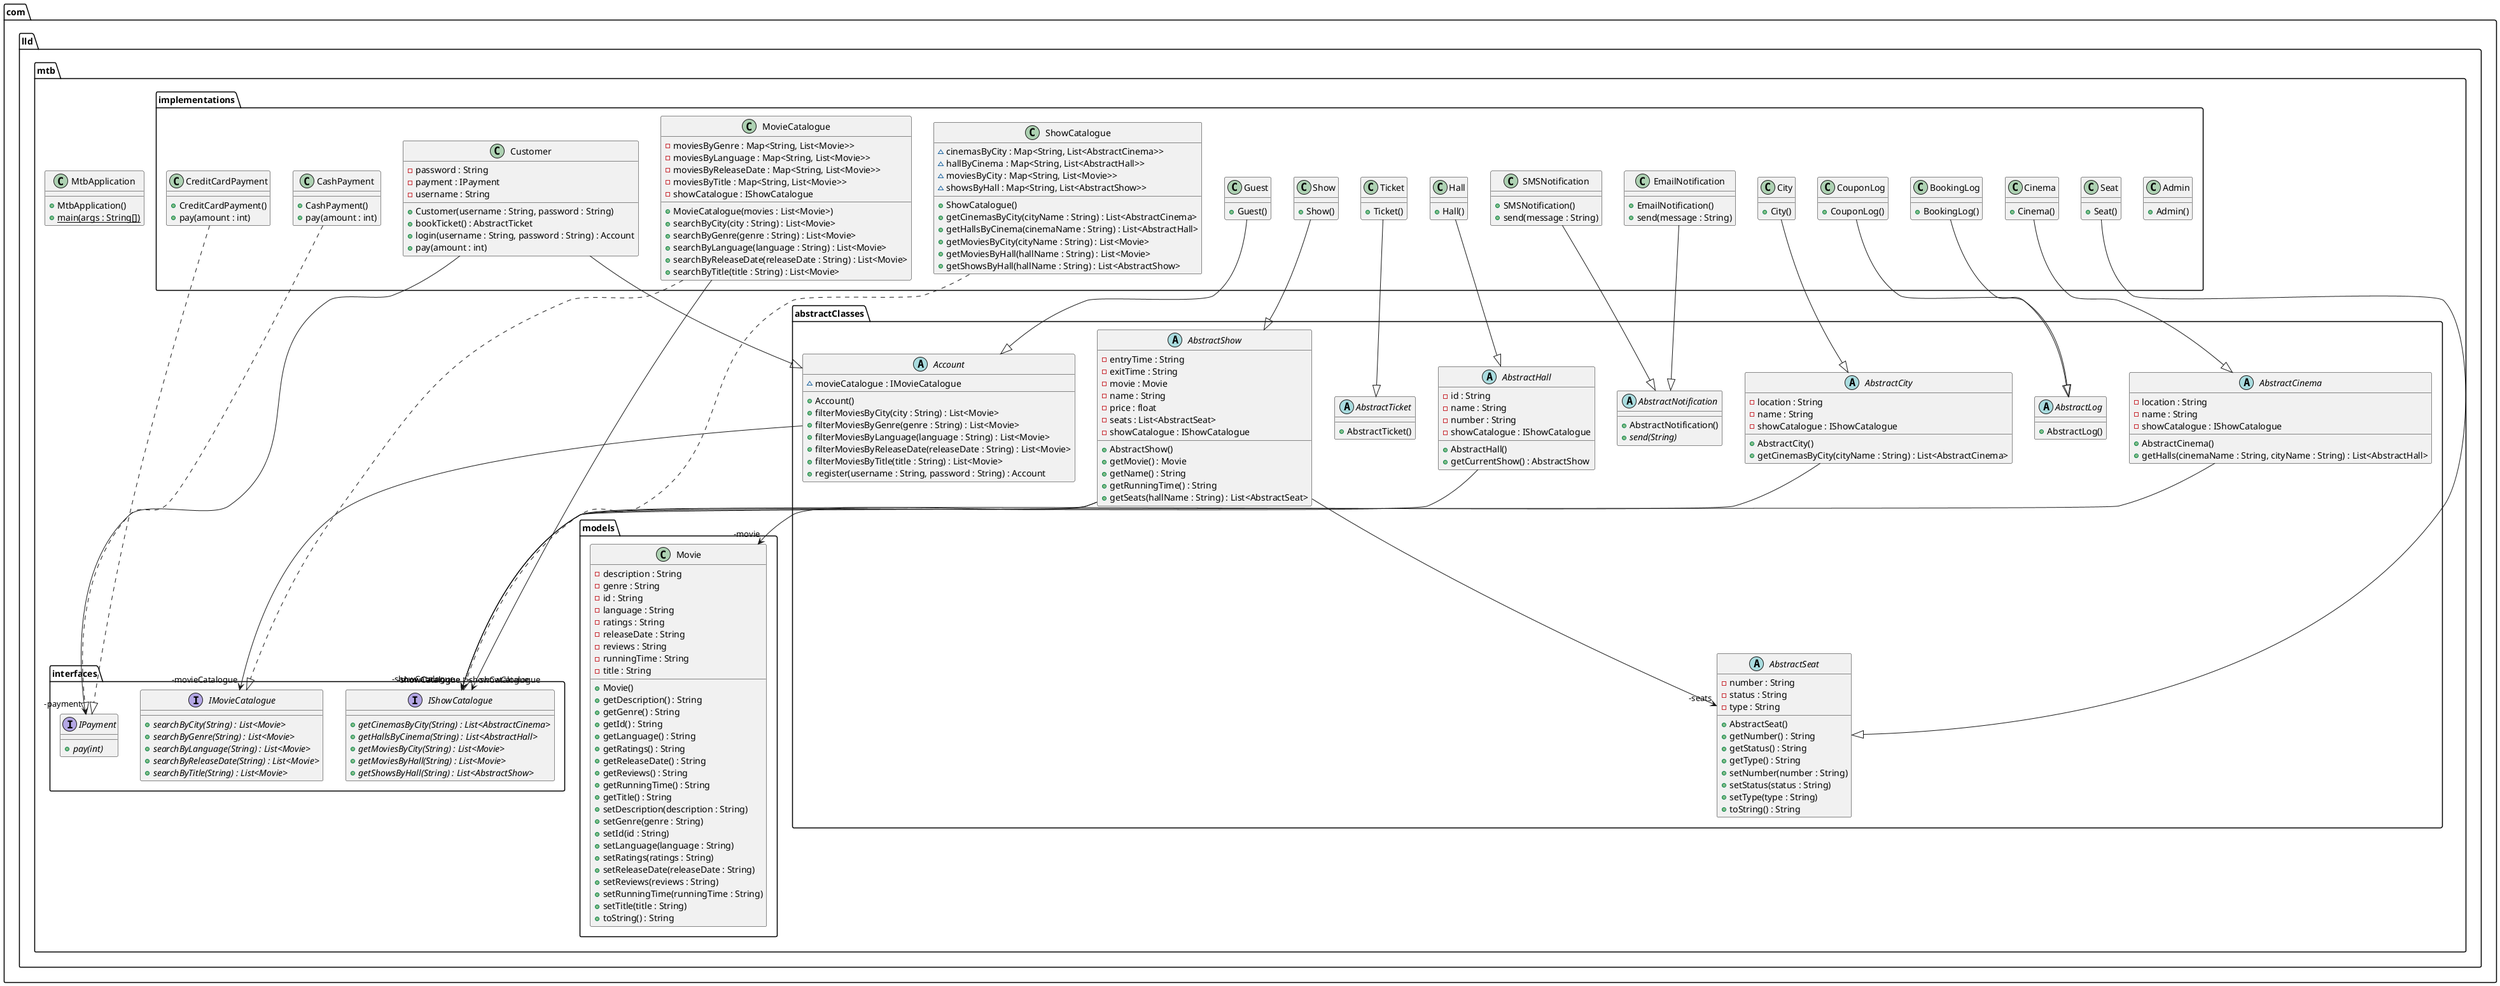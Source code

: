 @startuml
package com.lld.mtb {
  class MtbApplication {
    + MtbApplication()
    + main(args : String[]) {static}
  }
}
package com.lld.mtb.models {
  class Movie {
    - description : String
    - genre : String
    - id : String
    - language : String
    - ratings : String
    - releaseDate : String
    - reviews : String
    - runningTime : String
    - title : String
    + Movie()
    + getDescription() : String
    + getGenre() : String
    + getId() : String
    + getLanguage() : String
    + getRatings() : String
    + getReleaseDate() : String
    + getReviews() : String
    + getRunningTime() : String
    + getTitle() : String
    + setDescription(description : String)
    + setGenre(genre : String)
    + setId(id : String)
    + setLanguage(language : String)
    + setRatings(ratings : String)
    + setReleaseDate(releaseDate : String)
    + setReviews(reviews : String)
    + setRunningTime(runningTime : String)
    + setTitle(title : String)
    + toString() : String
  }
}
package com.lld.mtb.implementations {
  class Admin {
    + Admin()
  }
  class BookingLog {
    + BookingLog()
  }
  class CashPayment {
    + CashPayment()
    + pay(amount : int)
  }
  class Cinema {
    + Cinema()
  }
  class City {
    + City()
  }
  class CouponLog {
    + CouponLog()
  }
  class CreditCardPayment {
    + CreditCardPayment()
    + pay(amount : int)
  }
  class Customer {
    - password : String
    - payment : IPayment
    - username : String
    + Customer(username : String, password : String)
    + bookTicket() : AbstractTicket
    + login(username : String, password : String) : Account
    + pay(amount : int)
  }
  class EmailNotification {
    + EmailNotification()
    + send(message : String)
  }
  class Guest {
    + Guest()
  }
  class Hall {
    + Hall()
  }
  class MovieCatalogue {
    - moviesByGenre : Map<String, List<Movie>>
    - moviesByLanguage : Map<String, List<Movie>>
    - moviesByReleaseDate : Map<String, List<Movie>>
    - moviesByTitle : Map<String, List<Movie>>
    - showCatalogue : IShowCatalogue
    + MovieCatalogue(movies : List<Movie>)
    + searchByCity(city : String) : List<Movie>
    + searchByGenre(genre : String) : List<Movie>
    + searchByLanguage(language : String) : List<Movie>
    + searchByReleaseDate(releaseDate : String) : List<Movie>
    + searchByTitle(title : String) : List<Movie>
  }
  class SMSNotification {
    + SMSNotification()
    + send(message : String)
  }
  class Seat {
    + Seat()
  }
  class Show {
    + Show()
  }
  class ShowCatalogue {
    ~ cinemasByCity : Map<String, List<AbstractCinema>>
    ~ hallByCinema : Map<String, List<AbstractHall>>
    ~ moviesByCity : Map<String, List<Movie>>
    ~ showsByHall : Map<String, List<AbstractShow>>
    + ShowCatalogue()
    + getCinemasByCity(cityName : String) : List<AbstractCinema>
    + getHallsByCinema(cinemaName : String) : List<AbstractHall>
    + getMoviesByCity(cityName : String) : List<Movie>
    + getMoviesByHall(hallName : String) : List<Movie>
    + getShowsByHall(hallName : String) : List<AbstractShow>
  }
  class Ticket {
    + Ticket()
  }
}
package com.lld.mtb.interfaces {
  interface IMovieCatalogue {
    + searchByCity(String) : List<Movie> {abstract}
    + searchByGenre(String) : List<Movie> {abstract}
    + searchByLanguage(String) : List<Movie> {abstract}
    + searchByReleaseDate(String) : List<Movie> {abstract}
    + searchByTitle(String) : List<Movie> {abstract}
  }
  interface IPayment {
    + pay(int) {abstract}
  }
  interface IShowCatalogue {
    + getCinemasByCity(String) : List<AbstractCinema> {abstract}
    + getHallsByCinema(String) : List<AbstractHall> {abstract}
    + getMoviesByCity(String) : List<Movie> {abstract}
    + getMoviesByHall(String) : List<Movie> {abstract}
    + getShowsByHall(String) : List<AbstractShow> {abstract}
  }
}
package com.lld.mtb.abstractClasses {
  abstract class AbstractCinema {
    - location : String
    - name : String
    - showCatalogue : IShowCatalogue
    + AbstractCinema()
    + getHalls(cinemaName : String, cityName : String) : List<AbstractHall>
  }
  abstract class AbstractCity {
    - location : String
    - name : String
    - showCatalogue : IShowCatalogue
    + AbstractCity()
    + getCinemasByCity(cityName : String) : List<AbstractCinema>
  }
  abstract class AbstractHall {
    - id : String
    - name : String
    - number : String
    - showCatalogue : IShowCatalogue
    + AbstractHall()
    + getCurrentShow() : AbstractShow
  }
  abstract class AbstractLog {
    + AbstractLog()
  }
  abstract class AbstractNotification {
    + AbstractNotification()
    + send(String) {abstract}
  }
  abstract class AbstractSeat {
    - number : String
    - status : String
    - type : String
    + AbstractSeat()
    + getNumber() : String
    + getStatus() : String
    + getType() : String
    + setNumber(number : String)
    + setStatus(status : String)
    + setType(type : String)
    + toString() : String
  }
  abstract class AbstractShow {
    - entryTime : String
    - exitTime : String
    - movie : Movie
    - name : String
    - price : float
    - seats : List<AbstractSeat>
    - showCatalogue : IShowCatalogue
    + AbstractShow()
    + getMovie() : Movie
    + getName() : String
    + getRunningTime() : String
    + getSeats(hallName : String) : List<AbstractSeat>
  }
  abstract class AbstractTicket {
    + AbstractTicket()
  }
  abstract class Account {
    ~ movieCatalogue : IMovieCatalogue
    + Account()
    + filterMoviesByCity(city : String) : List<Movie>
    + filterMoviesByGenre(genre : String) : List<Movie>
    + filterMoviesByLanguage(language : String) : List<Movie>
    + filterMoviesByReleaseDate(releaseDate : String) : List<Movie>
    + filterMoviesByTitle(title : String) : List<Movie>
    + register(username : String, password : String) : Account
  }
}
AbstractCinema -->  "-showCatalogue" IShowCatalogue
AbstractShow -->  "-movie" Movie
AbstractHall -->  "-showCatalogue" IShowCatalogue
AbstractCity -->  "-showCatalogue" IShowCatalogue
AbstractShow -->  "-showCatalogue" IShowCatalogue
Account -->  "-movieCatalogue" IMovieCatalogue
MovieCatalogue -->  "-showCatalogue" IShowCatalogue
AbstractShow -->  "-seats" AbstractSeat
Customer -->  "-payment" IPayment
BookingLog --|> AbstractLog 
CashPayment ..|> IPayment 
Cinema --|> AbstractCinema 
City --|> AbstractCity 
CouponLog --|> AbstractLog 
CreditCardPayment ..|> IPayment 
Customer --|> Account 
EmailNotification --|> AbstractNotification 
Guest --|> Account 
Hall --|> AbstractHall 
MovieCatalogue ..|> IMovieCatalogue 
SMSNotification --|> AbstractNotification 
Seat --|> AbstractSeat 
Show --|> AbstractShow 
ShowCatalogue ..|> IShowCatalogue 
Ticket --|> AbstractTicket 
@enduml